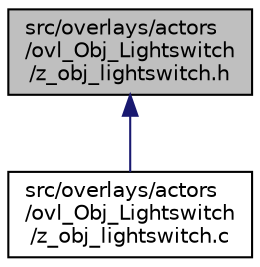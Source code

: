 digraph "src/overlays/actors/ovl_Obj_Lightswitch/z_obj_lightswitch.h"
{
 // LATEX_PDF_SIZE
  edge [fontname="Helvetica",fontsize="10",labelfontname="Helvetica",labelfontsize="10"];
  node [fontname="Helvetica",fontsize="10",shape=record];
  Node1 [label="src/overlays/actors\l/ovl_Obj_Lightswitch\l/z_obj_lightswitch.h",height=0.2,width=0.4,color="black", fillcolor="grey75", style="filled", fontcolor="black",tooltip=" "];
  Node1 -> Node2 [dir="back",color="midnightblue",fontsize="10",style="solid",fontname="Helvetica"];
  Node2 [label="src/overlays/actors\l/ovl_Obj_Lightswitch\l/z_obj_lightswitch.c",height=0.2,width=0.4,color="black", fillcolor="white", style="filled",URL="$df/d90/z__obj__lightswitch_8c.html",tooltip=" "];
}
